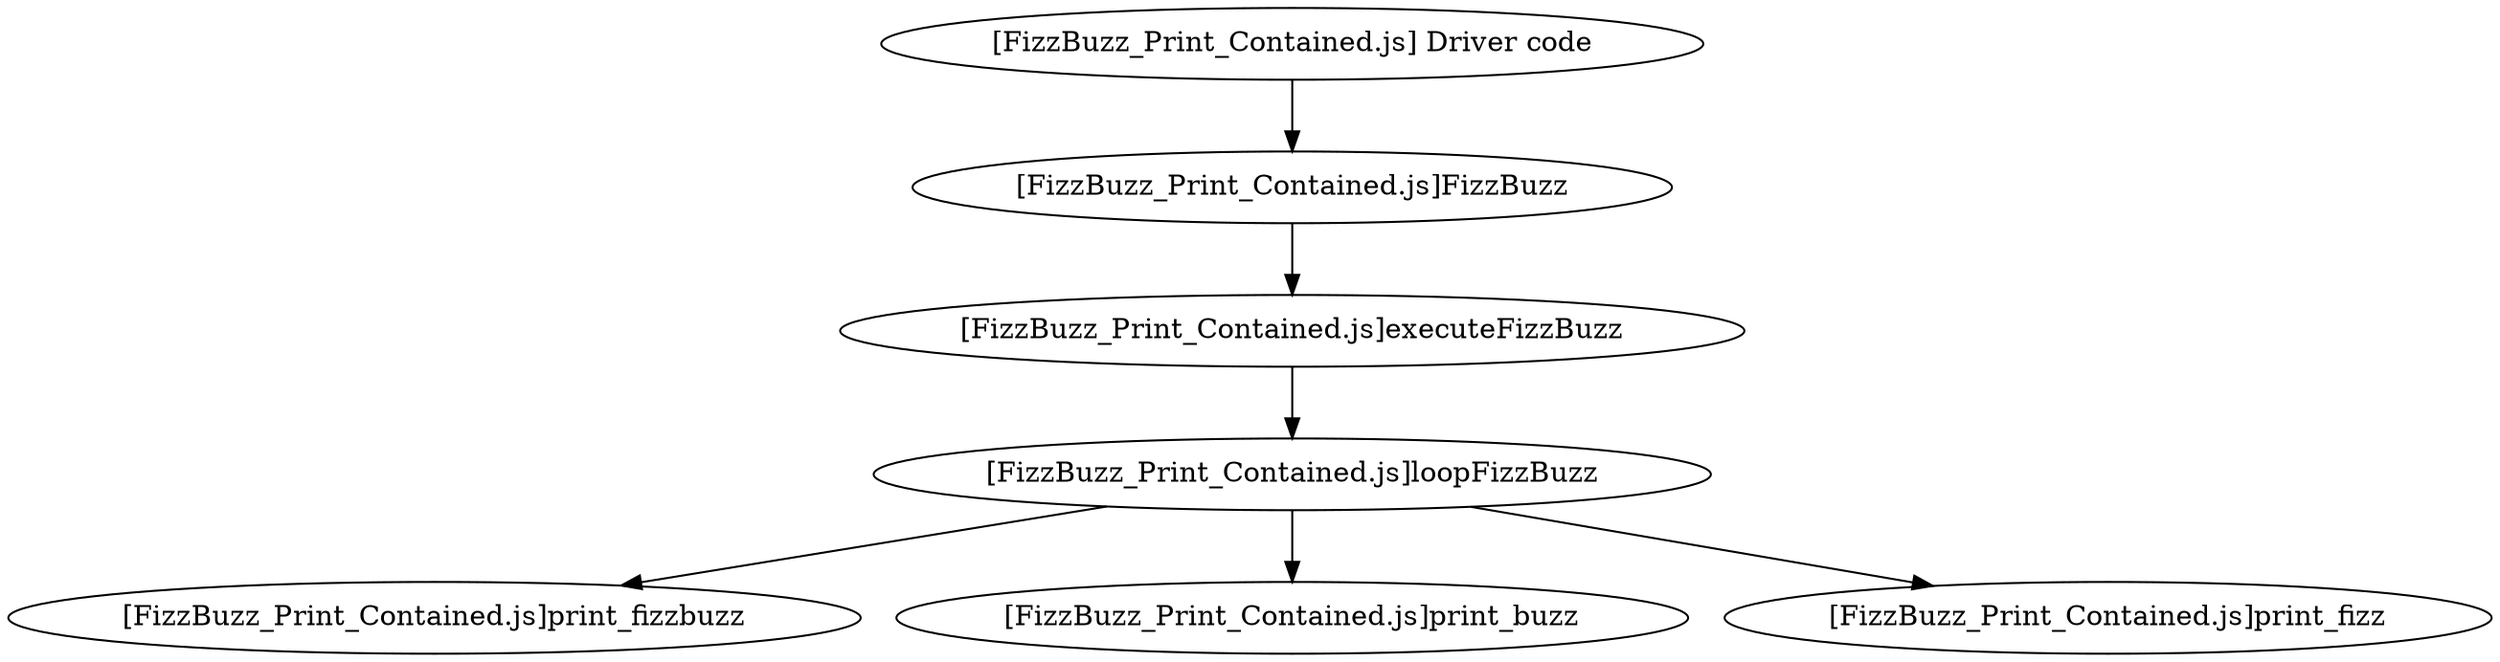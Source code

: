 strict digraph{
    "[FizzBuzz_Print_Contained.js]loopFizzBuzz" -> "[FizzBuzz_Print_Contained.js]print_fizzbuzz"
    "[FizzBuzz_Print_Contained.js]loopFizzBuzz" -> "[FizzBuzz_Print_Contained.js]print_buzz"
    "[FizzBuzz_Print_Contained.js]loopFizzBuzz" -> "[FizzBuzz_Print_Contained.js]print_fizz"
    "[FizzBuzz_Print_Contained.js]executeFizzBuzz" -> "[FizzBuzz_Print_Contained.js]loopFizzBuzz"
    "[FizzBuzz_Print_Contained.js]FizzBuzz" -> "[FizzBuzz_Print_Contained.js]executeFizzBuzz"
    "[FizzBuzz_Print_Contained.js] Driver code" -> "[FizzBuzz_Print_Contained.js]FizzBuzz"
}